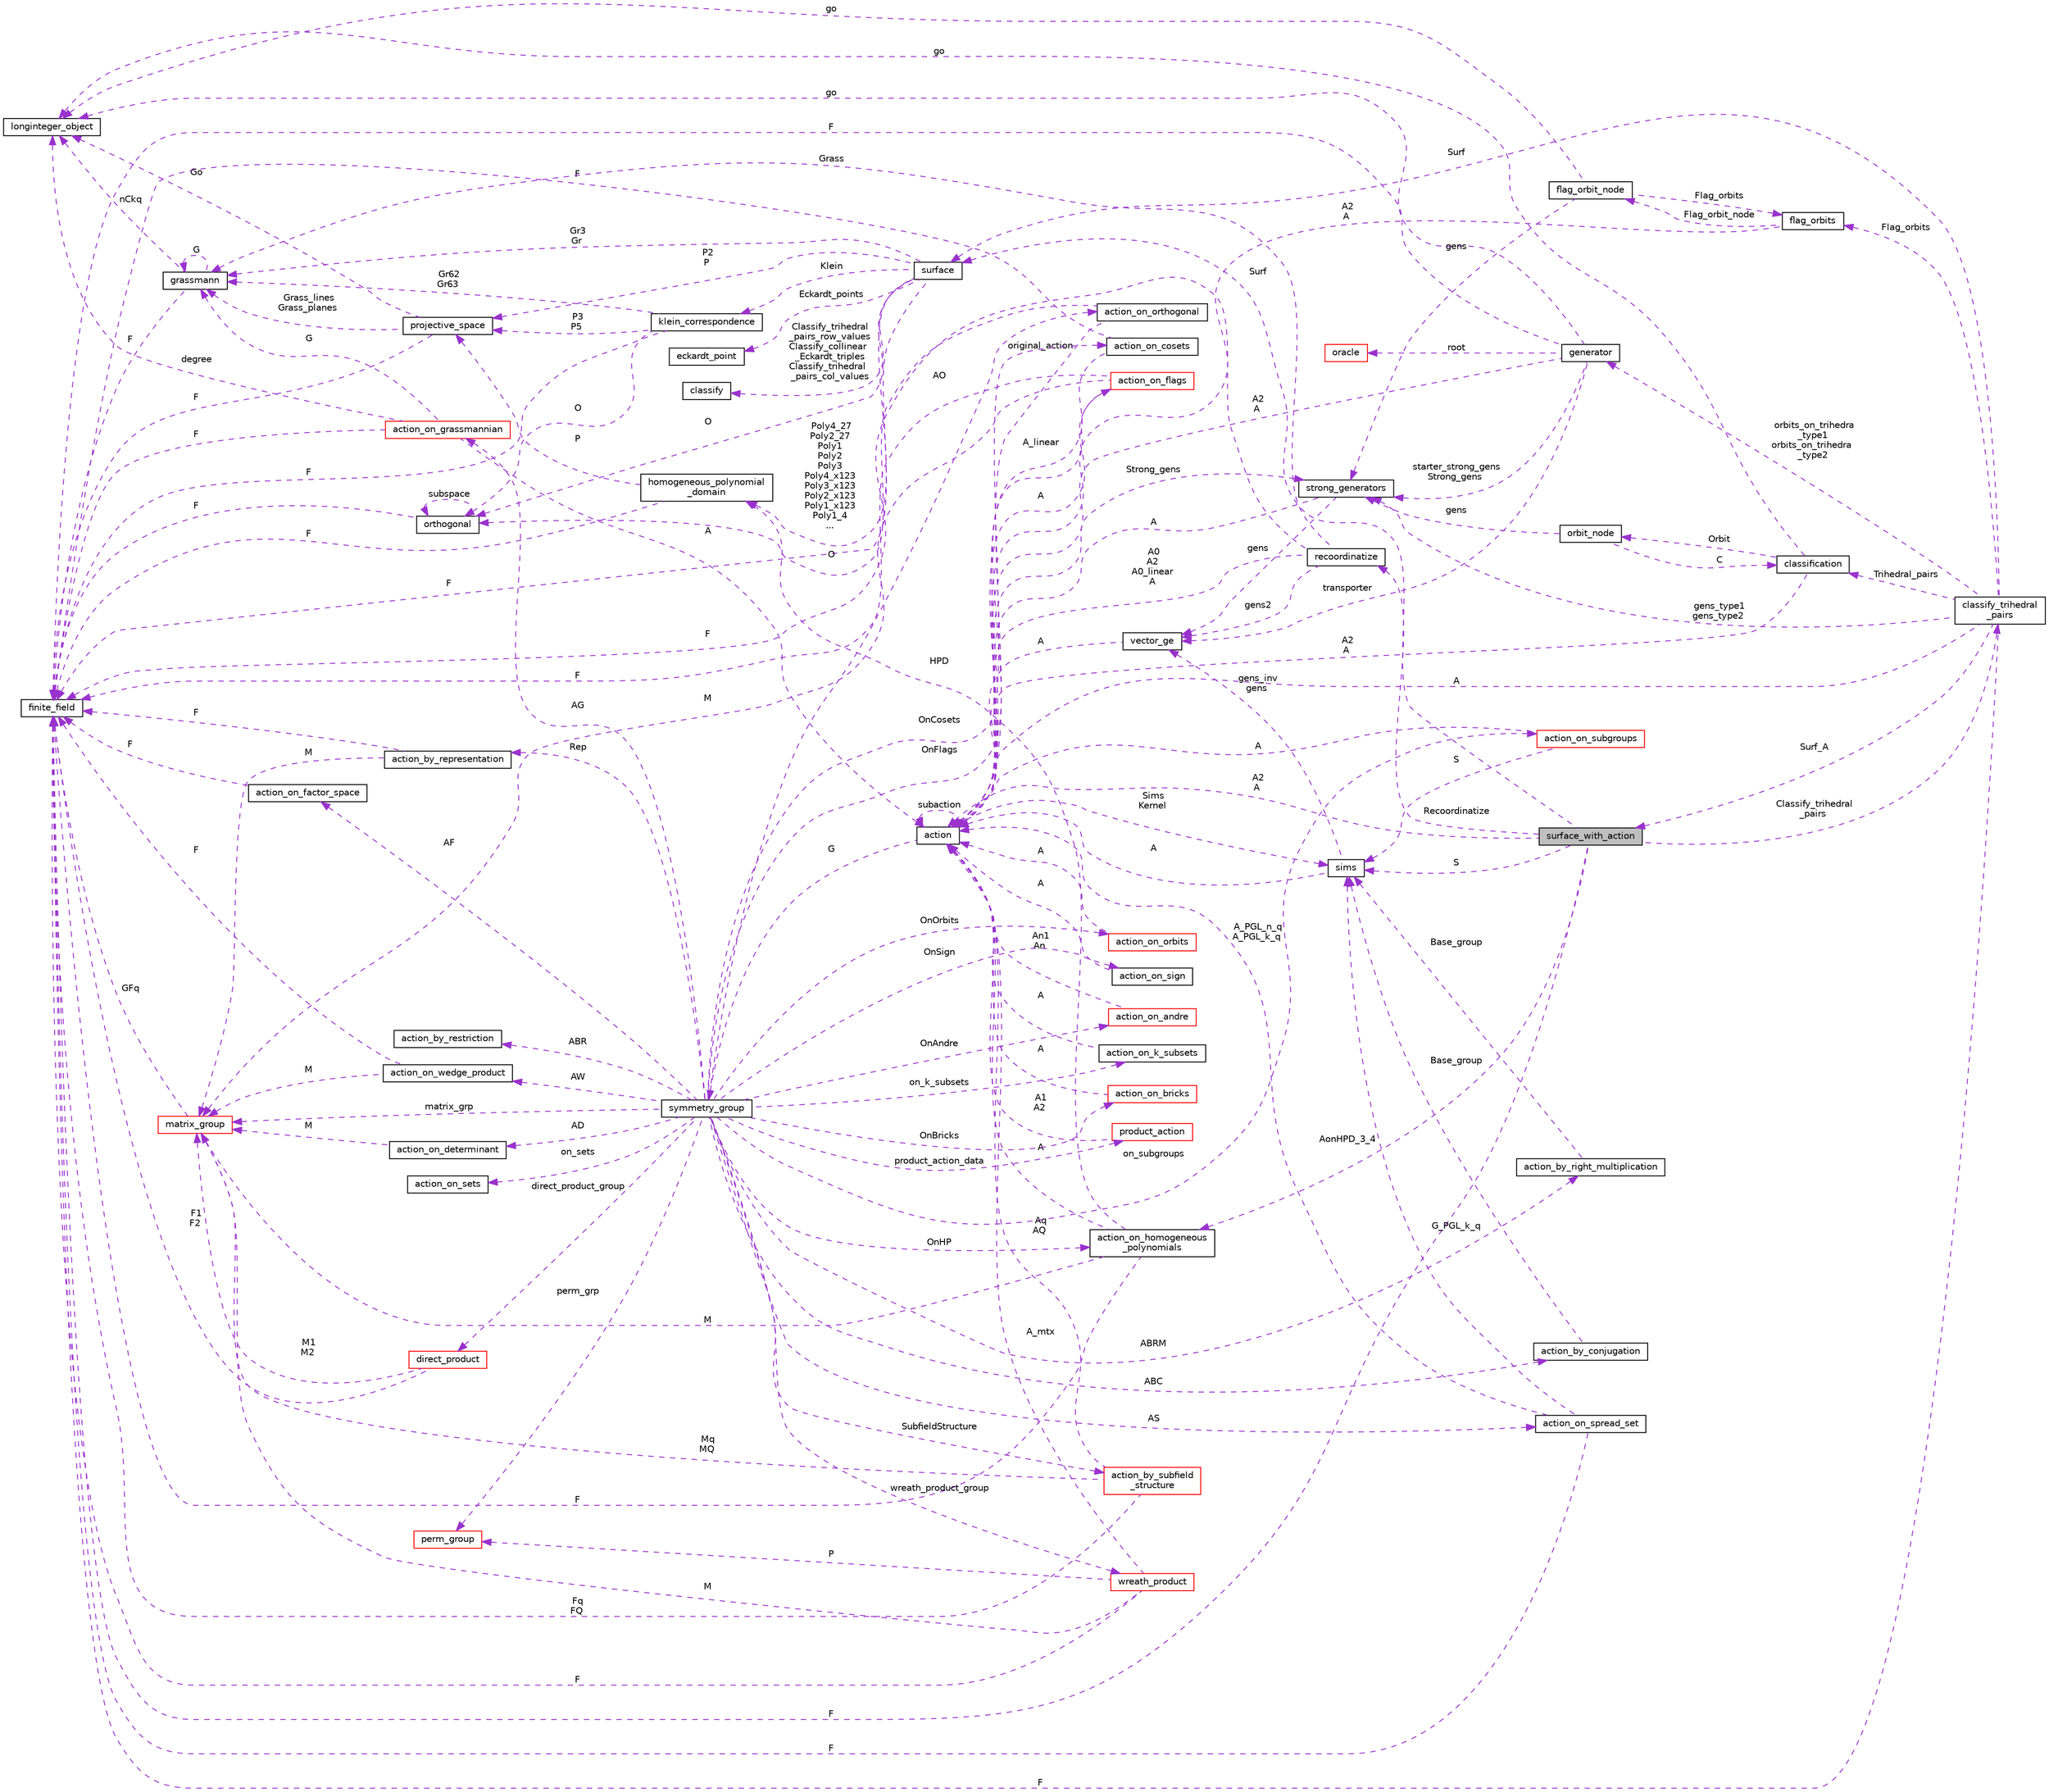 digraph "surface_with_action"
{
  edge [fontname="Helvetica",fontsize="10",labelfontname="Helvetica",labelfontsize="10"];
  node [fontname="Helvetica",fontsize="10",shape=record];
  rankdir="LR";
  Node1 [label="surface_with_action",height=0.2,width=0.4,color="black", fillcolor="grey75", style="filled", fontcolor="black"];
  Node2 -> Node1 [dir="back",color="darkorchid3",fontsize="10",style="dashed",label=" Classify_trihedral\l_pairs" ,fontname="Helvetica"];
  Node2 [label="classify_trihedral\l_pairs",height=0.2,width=0.4,color="black", fillcolor="white", style="filled",URL="$d1/d21/classclassify__trihedral__pairs.html"];
  Node3 -> Node2 [dir="back",color="darkorchid3",fontsize="10",style="dashed",label=" orbits_on_trihedra\l_type1\norbits_on_trihedra\l_type2" ,fontname="Helvetica"];
  Node3 [label="generator",height=0.2,width=0.4,color="black", fillcolor="white", style="filled",URL="$d7/d73/classgenerator.html"];
  Node4 -> Node3 [dir="back",color="darkorchid3",fontsize="10",style="dashed",label=" go" ,fontname="Helvetica"];
  Node4 [label="longinteger_object",height=0.2,width=0.4,color="black", fillcolor="white", style="filled",URL="$dd/d7e/classlonginteger__object.html"];
  Node5 -> Node3 [dir="back",color="darkorchid3",fontsize="10",style="dashed",label=" A2\nA" ,fontname="Helvetica"];
  Node5 [label="action",height=0.2,width=0.4,color="black", fillcolor="white", style="filled",URL="$d2/d86/classaction.html"];
  Node6 -> Node5 [dir="back",color="darkorchid3",fontsize="10",style="dashed",label=" G" ,fontname="Helvetica"];
  Node6 [label="symmetry_group",height=0.2,width=0.4,color="black", fillcolor="white", style="filled",URL="$dd/d3b/unionsymmetry__group.html"];
  Node7 -> Node6 [dir="back",color="darkorchid3",fontsize="10",style="dashed",label=" product_action_data" ,fontname="Helvetica"];
  Node7 [label="product_action",height=0.2,width=0.4,color="red", fillcolor="white", style="filled",URL="$d8/d74/classproduct__action.html"];
  Node5 -> Node7 [dir="back",color="darkorchid3",fontsize="10",style="dashed",label=" A1\nA2" ,fontname="Helvetica"];
  Node9 -> Node6 [dir="back",color="darkorchid3",fontsize="10",style="dashed",label=" ABR" ,fontname="Helvetica"];
  Node9 [label="action_by_restriction",height=0.2,width=0.4,color="black", fillcolor="white", style="filled",URL="$d1/d7e/classaction__by__restriction.html"];
  Node10 -> Node6 [dir="back",color="darkorchid3",fontsize="10",style="dashed",label=" OnFlags" ,fontname="Helvetica"];
  Node10 [label="action_on_flags",height=0.2,width=0.4,color="red", fillcolor="white", style="filled",URL="$dd/dc4/classaction__on__flags.html"];
  Node5 -> Node10 [dir="back",color="darkorchid3",fontsize="10",style="dashed",label=" A" ,fontname="Helvetica"];
  Node11 -> Node10 [dir="back",color="darkorchid3",fontsize="10",style="dashed",label=" M" ,fontname="Helvetica"];
  Node11 [label="matrix_group",height=0.2,width=0.4,color="red", fillcolor="white", style="filled",URL="$d3/ded/classmatrix__group.html"];
  Node13 -> Node11 [dir="back",color="darkorchid3",fontsize="10",style="dashed",label=" GFq" ,fontname="Helvetica"];
  Node13 [label="finite_field",height=0.2,width=0.4,color="black", fillcolor="white", style="filled",URL="$df/d5a/classfinite__field.html"];
  Node13 -> Node10 [dir="back",color="darkorchid3",fontsize="10",style="dashed",label=" F" ,fontname="Helvetica"];
  Node16 -> Node6 [dir="back",color="darkorchid3",fontsize="10",style="dashed",label=" AW" ,fontname="Helvetica"];
  Node16 [label="action_on_wedge_product",height=0.2,width=0.4,color="black", fillcolor="white", style="filled",URL="$d0/deb/classaction__on__wedge__product.html"];
  Node11 -> Node16 [dir="back",color="darkorchid3",fontsize="10",style="dashed",label=" M" ,fontname="Helvetica"];
  Node13 -> Node16 [dir="back",color="darkorchid3",fontsize="10",style="dashed",label=" F" ,fontname="Helvetica"];
  Node17 -> Node6 [dir="back",color="darkorchid3",fontsize="10",style="dashed",label=" AF" ,fontname="Helvetica"];
  Node17 [label="action_on_factor_space",height=0.2,width=0.4,color="black", fillcolor="white", style="filled",URL="$d5/d25/classaction__on__factor__space.html"];
  Node13 -> Node17 [dir="back",color="darkorchid3",fontsize="10",style="dashed",label=" F" ,fontname="Helvetica"];
  Node18 -> Node6 [dir="back",color="darkorchid3",fontsize="10",style="dashed",label=" OnCosets" ,fontname="Helvetica"];
  Node18 [label="action_on_cosets",height=0.2,width=0.4,color="black", fillcolor="white", style="filled",URL="$d3/d72/classaction__on__cosets.html"];
  Node5 -> Node18 [dir="back",color="darkorchid3",fontsize="10",style="dashed",label=" A_linear" ,fontname="Helvetica"];
  Node13 -> Node18 [dir="back",color="darkorchid3",fontsize="10",style="dashed",label=" F" ,fontname="Helvetica"];
  Node19 -> Node6 [dir="back",color="darkorchid3",fontsize="10",style="dashed",label=" AO" ,fontname="Helvetica"];
  Node19 [label="action_on_orthogonal",height=0.2,width=0.4,color="black", fillcolor="white", style="filled",URL="$dc/d87/classaction__on__orthogonal.html"];
  Node5 -> Node19 [dir="back",color="darkorchid3",fontsize="10",style="dashed",label=" original_action" ,fontname="Helvetica"];
  Node20 -> Node19 [dir="back",color="darkorchid3",fontsize="10",style="dashed",label=" O" ,fontname="Helvetica"];
  Node20 [label="orthogonal",height=0.2,width=0.4,color="black", fillcolor="white", style="filled",URL="$d7/daa/classorthogonal.html"];
  Node20 -> Node20 [dir="back",color="darkorchid3",fontsize="10",style="dashed",label=" subspace" ,fontname="Helvetica"];
  Node13 -> Node20 [dir="back",color="darkorchid3",fontsize="10",style="dashed",label=" F" ,fontname="Helvetica"];
  Node21 -> Node6 [dir="back",color="darkorchid3",fontsize="10",style="dashed",label=" AG" ,fontname="Helvetica"];
  Node21 [label="action_on_grassmannian",height=0.2,width=0.4,color="red", fillcolor="white", style="filled",URL="$d9/ddf/classaction__on__grassmannian.html"];
  Node4 -> Node21 [dir="back",color="darkorchid3",fontsize="10",style="dashed",label=" degree" ,fontname="Helvetica"];
  Node5 -> Node21 [dir="back",color="darkorchid3",fontsize="10",style="dashed",label=" A" ,fontname="Helvetica"];
  Node15 -> Node21 [dir="back",color="darkorchid3",fontsize="10",style="dashed",label=" G" ,fontname="Helvetica"];
  Node15 [label="grassmann",height=0.2,width=0.4,color="black", fillcolor="white", style="filled",URL="$df/d02/classgrassmann.html"];
  Node4 -> Node15 [dir="back",color="darkorchid3",fontsize="10",style="dashed",label=" nCkq" ,fontname="Helvetica"];
  Node15 -> Node15 [dir="back",color="darkorchid3",fontsize="10",style="dashed",label=" G" ,fontname="Helvetica"];
  Node13 -> Node15 [dir="back",color="darkorchid3",fontsize="10",style="dashed",label=" F" ,fontname="Helvetica"];
  Node13 -> Node21 [dir="back",color="darkorchid3",fontsize="10",style="dashed",label=" F" ,fontname="Helvetica"];
  Node23 -> Node6 [dir="back",color="darkorchid3",fontsize="10",style="dashed",label=" OnHP" ,fontname="Helvetica"];
  Node23 [label="action_on_homogeneous\l_polynomials",height=0.2,width=0.4,color="black", fillcolor="white", style="filled",URL="$d5/dd4/classaction__on__homogeneous__polynomials.html"];
  Node5 -> Node23 [dir="back",color="darkorchid3",fontsize="10",style="dashed",label=" A" ,fontname="Helvetica"];
  Node11 -> Node23 [dir="back",color="darkorchid3",fontsize="10",style="dashed",label=" M" ,fontname="Helvetica"];
  Node13 -> Node23 [dir="back",color="darkorchid3",fontsize="10",style="dashed",label=" F" ,fontname="Helvetica"];
  Node24 -> Node23 [dir="back",color="darkorchid3",fontsize="10",style="dashed",label=" HPD" ,fontname="Helvetica"];
  Node24 [label="homogeneous_polynomial\l_domain",height=0.2,width=0.4,color="black", fillcolor="white", style="filled",URL="$d2/da7/classhomogeneous__polynomial__domain.html"];
  Node25 -> Node24 [dir="back",color="darkorchid3",fontsize="10",style="dashed",label=" P" ,fontname="Helvetica"];
  Node25 [label="projective_space",height=0.2,width=0.4,color="black", fillcolor="white", style="filled",URL="$d2/d17/classprojective__space.html"];
  Node4 -> Node25 [dir="back",color="darkorchid3",fontsize="10",style="dashed",label=" Go" ,fontname="Helvetica"];
  Node13 -> Node25 [dir="back",color="darkorchid3",fontsize="10",style="dashed",label=" F" ,fontname="Helvetica"];
  Node15 -> Node25 [dir="back",color="darkorchid3",fontsize="10",style="dashed",label=" Grass_lines\nGrass_planes" ,fontname="Helvetica"];
  Node13 -> Node24 [dir="back",color="darkorchid3",fontsize="10",style="dashed",label=" F" ,fontname="Helvetica"];
  Node26 -> Node6 [dir="back",color="darkorchid3",fontsize="10",style="dashed",label=" OnOrbits" ,fontname="Helvetica"];
  Node26 [label="action_on_orbits",height=0.2,width=0.4,color="red", fillcolor="white", style="filled",URL="$da/d89/classaction__on__orbits.html"];
  Node5 -> Node26 [dir="back",color="darkorchid3",fontsize="10",style="dashed",label=" A" ,fontname="Helvetica"];
  Node29 -> Node6 [dir="back",color="darkorchid3",fontsize="10",style="dashed",label=" AD" ,fontname="Helvetica"];
  Node29 [label="action_on_determinant",height=0.2,width=0.4,color="black", fillcolor="white", style="filled",URL="$d4/d32/classaction__on__determinant.html"];
  Node11 -> Node29 [dir="back",color="darkorchid3",fontsize="10",style="dashed",label=" M" ,fontname="Helvetica"];
  Node30 -> Node6 [dir="back",color="darkorchid3",fontsize="10",style="dashed",label=" on_k_subsets" ,fontname="Helvetica"];
  Node30 [label="action_on_k_subsets",height=0.2,width=0.4,color="black", fillcolor="white", style="filled",URL="$d3/d04/classaction__on__k__subsets.html"];
  Node5 -> Node30 [dir="back",color="darkorchid3",fontsize="10",style="dashed",label=" A" ,fontname="Helvetica"];
  Node31 -> Node6 [dir="back",color="darkorchid3",fontsize="10",style="dashed",label=" wreath_product_group" ,fontname="Helvetica"];
  Node31 [label="wreath_product",height=0.2,width=0.4,color="red", fillcolor="white", style="filled",URL="$d8/dfa/classwreath__product.html"];
  Node5 -> Node31 [dir="back",color="darkorchid3",fontsize="10",style="dashed",label=" A_mtx" ,fontname="Helvetica"];
  Node11 -> Node31 [dir="back",color="darkorchid3",fontsize="10",style="dashed",label=" M" ,fontname="Helvetica"];
  Node32 -> Node31 [dir="back",color="darkorchid3",fontsize="10",style="dashed",label=" P" ,fontname="Helvetica"];
  Node32 [label="perm_group",height=0.2,width=0.4,color="red", fillcolor="white", style="filled",URL="$df/d0a/classperm__group.html"];
  Node13 -> Node31 [dir="back",color="darkorchid3",fontsize="10",style="dashed",label=" F" ,fontname="Helvetica"];
  Node33 -> Node6 [dir="back",color="darkorchid3",fontsize="10",style="dashed",label=" on_subgroups" ,fontname="Helvetica"];
  Node33 [label="action_on_subgroups",height=0.2,width=0.4,color="red", fillcolor="white", style="filled",URL="$d6/da4/classaction__on__subgroups.html"];
  Node5 -> Node33 [dir="back",color="darkorchid3",fontsize="10",style="dashed",label=" A" ,fontname="Helvetica"];
  Node35 -> Node33 [dir="back",color="darkorchid3",fontsize="10",style="dashed",label=" S" ,fontname="Helvetica"];
  Node35 [label="sims",height=0.2,width=0.4,color="black", fillcolor="white", style="filled",URL="$d9/df3/classsims.html"];
  Node5 -> Node35 [dir="back",color="darkorchid3",fontsize="10",style="dashed",label=" A" ,fontname="Helvetica"];
  Node28 -> Node35 [dir="back",color="darkorchid3",fontsize="10",style="dashed",label=" gens_inv\ngens" ,fontname="Helvetica"];
  Node28 [label="vector_ge",height=0.2,width=0.4,color="black", fillcolor="white", style="filled",URL="$d4/d6e/classvector__ge.html"];
  Node5 -> Node28 [dir="back",color="darkorchid3",fontsize="10",style="dashed",label=" A" ,fontname="Helvetica"];
  Node11 -> Node6 [dir="back",color="darkorchid3",fontsize="10",style="dashed",label=" matrix_grp" ,fontname="Helvetica"];
  Node36 -> Node6 [dir="back",color="darkorchid3",fontsize="10",style="dashed",label=" ABRM" ,fontname="Helvetica"];
  Node36 [label="action_by_right_multiplication",height=0.2,width=0.4,color="black", fillcolor="white", style="filled",URL="$d5/daa/classaction__by__right__multiplication.html"];
  Node35 -> Node36 [dir="back",color="darkorchid3",fontsize="10",style="dashed",label=" Base_group" ,fontname="Helvetica"];
  Node37 -> Node6 [dir="back",color="darkorchid3",fontsize="10",style="dashed",label=" direct_product_group" ,fontname="Helvetica"];
  Node37 [label="direct_product",height=0.2,width=0.4,color="red", fillcolor="white", style="filled",URL="$dc/daf/classdirect__product.html"];
  Node11 -> Node37 [dir="back",color="darkorchid3",fontsize="10",style="dashed",label=" M1\nM2" ,fontname="Helvetica"];
  Node13 -> Node37 [dir="back",color="darkorchid3",fontsize="10",style="dashed",label=" F1\nF2" ,fontname="Helvetica"];
  Node38 -> Node6 [dir="back",color="darkorchid3",fontsize="10",style="dashed",label=" OnBricks" ,fontname="Helvetica"];
  Node38 [label="action_on_bricks",height=0.2,width=0.4,color="red", fillcolor="white", style="filled",URL="$de/d56/classaction__on__bricks.html"];
  Node5 -> Node38 [dir="back",color="darkorchid3",fontsize="10",style="dashed",label=" A" ,fontname="Helvetica"];
  Node40 -> Node6 [dir="back",color="darkorchid3",fontsize="10",style="dashed",label=" ABC" ,fontname="Helvetica"];
  Node40 [label="action_by_conjugation",height=0.2,width=0.4,color="black", fillcolor="white", style="filled",URL="$d3/dda/classaction__by__conjugation.html"];
  Node35 -> Node40 [dir="back",color="darkorchid3",fontsize="10",style="dashed",label=" Base_group" ,fontname="Helvetica"];
  Node41 -> Node6 [dir="back",color="darkorchid3",fontsize="10",style="dashed",label=" OnSign" ,fontname="Helvetica"];
  Node41 [label="action_on_sign",height=0.2,width=0.4,color="black", fillcolor="white", style="filled",URL="$da/d06/classaction__on__sign.html"];
  Node5 -> Node41 [dir="back",color="darkorchid3",fontsize="10",style="dashed",label=" A" ,fontname="Helvetica"];
  Node42 -> Node6 [dir="back",color="darkorchid3",fontsize="10",style="dashed",label=" SubfieldStructure" ,fontname="Helvetica"];
  Node42 [label="action_by_subfield\l_structure",height=0.2,width=0.4,color="red", fillcolor="white", style="filled",URL="$dd/d67/classaction__by__subfield__structure.html"];
  Node5 -> Node42 [dir="back",color="darkorchid3",fontsize="10",style="dashed",label=" Aq\nAQ" ,fontname="Helvetica"];
  Node11 -> Node42 [dir="back",color="darkorchid3",fontsize="10",style="dashed",label=" Mq\nMQ" ,fontname="Helvetica"];
  Node13 -> Node42 [dir="back",color="darkorchid3",fontsize="10",style="dashed",label=" Fq\nFQ" ,fontname="Helvetica"];
  Node44 -> Node6 [dir="back",color="darkorchid3",fontsize="10",style="dashed",label=" on_sets" ,fontname="Helvetica"];
  Node44 [label="action_on_sets",height=0.2,width=0.4,color="black", fillcolor="white", style="filled",URL="$da/d37/classaction__on__sets.html"];
  Node32 -> Node6 [dir="back",color="darkorchid3",fontsize="10",style="dashed",label=" perm_grp" ,fontname="Helvetica"];
  Node45 -> Node6 [dir="back",color="darkorchid3",fontsize="10",style="dashed",label=" Rep" ,fontname="Helvetica"];
  Node45 [label="action_by_representation",height=0.2,width=0.4,color="black", fillcolor="white", style="filled",URL="$d1/d9d/classaction__by__representation.html"];
  Node11 -> Node45 [dir="back",color="darkorchid3",fontsize="10",style="dashed",label=" M" ,fontname="Helvetica"];
  Node13 -> Node45 [dir="back",color="darkorchid3",fontsize="10",style="dashed",label=" F" ,fontname="Helvetica"];
  Node46 -> Node6 [dir="back",color="darkorchid3",fontsize="10",style="dashed",label=" AS" ,fontname="Helvetica"];
  Node46 [label="action_on_spread_set",height=0.2,width=0.4,color="black", fillcolor="white", style="filled",URL="$d2/d7a/classaction__on__spread__set.html"];
  Node5 -> Node46 [dir="back",color="darkorchid3",fontsize="10",style="dashed",label=" A_PGL_n_q\nA_PGL_k_q" ,fontname="Helvetica"];
  Node35 -> Node46 [dir="back",color="darkorchid3",fontsize="10",style="dashed",label=" G_PGL_k_q" ,fontname="Helvetica"];
  Node13 -> Node46 [dir="back",color="darkorchid3",fontsize="10",style="dashed",label=" F" ,fontname="Helvetica"];
  Node47 -> Node6 [dir="back",color="darkorchid3",fontsize="10",style="dashed",label=" OnAndre" ,fontname="Helvetica"];
  Node47 [label="action_on_andre",height=0.2,width=0.4,color="red", fillcolor="white", style="filled",URL="$da/d32/classaction__on__andre.html"];
  Node5 -> Node47 [dir="back",color="darkorchid3",fontsize="10",style="dashed",label=" An1\nAn" ,fontname="Helvetica"];
  Node5 -> Node5 [dir="back",color="darkorchid3",fontsize="10",style="dashed",label=" subaction" ,fontname="Helvetica"];
  Node49 -> Node5 [dir="back",color="darkorchid3",fontsize="10",style="dashed",label=" Strong_gens" ,fontname="Helvetica"];
  Node49 [label="strong_generators",height=0.2,width=0.4,color="black", fillcolor="white", style="filled",URL="$dc/d09/classstrong__generators.html"];
  Node5 -> Node49 [dir="back",color="darkorchid3",fontsize="10",style="dashed",label=" A" ,fontname="Helvetica"];
  Node28 -> Node49 [dir="back",color="darkorchid3",fontsize="10",style="dashed",label=" gens" ,fontname="Helvetica"];
  Node35 -> Node5 [dir="back",color="darkorchid3",fontsize="10",style="dashed",label=" Sims\nKernel" ,fontname="Helvetica"];
  Node28 -> Node3 [dir="back",color="darkorchid3",fontsize="10",style="dashed",label=" transporter" ,fontname="Helvetica"];
  Node49 -> Node3 [dir="back",color="darkorchid3",fontsize="10",style="dashed",label=" starter_strong_gens\nStrong_gens" ,fontname="Helvetica"];
  Node13 -> Node3 [dir="back",color="darkorchid3",fontsize="10",style="dashed",label=" F" ,fontname="Helvetica"];
  Node50 -> Node3 [dir="back",color="darkorchid3",fontsize="10",style="dashed",label=" root" ,fontname="Helvetica"];
  Node50 [label="oracle",height=0.2,width=0.4,color="red", fillcolor="white", style="filled",URL="$d7/da7/classoracle.html"];
  Node52 -> Node2 [dir="back",color="darkorchid3",fontsize="10",style="dashed",label=" Flag_orbits" ,fontname="Helvetica"];
  Node52 [label="flag_orbits",height=0.2,width=0.4,color="black", fillcolor="white", style="filled",URL="$d4/d77/classflag__orbits.html"];
  Node53 -> Node52 [dir="back",color="darkorchid3",fontsize="10",style="dashed",label=" Flag_orbit_node" ,fontname="Helvetica"];
  Node53 [label="flag_orbit_node",height=0.2,width=0.4,color="black", fillcolor="white", style="filled",URL="$df/dd1/classflag__orbit__node.html"];
  Node4 -> Node53 [dir="back",color="darkorchid3",fontsize="10",style="dashed",label=" go" ,fontname="Helvetica"];
  Node52 -> Node53 [dir="back",color="darkorchid3",fontsize="10",style="dashed",label=" Flag_orbits" ,fontname="Helvetica"];
  Node49 -> Node53 [dir="back",color="darkorchid3",fontsize="10",style="dashed",label=" gens" ,fontname="Helvetica"];
  Node5 -> Node52 [dir="back",color="darkorchid3",fontsize="10",style="dashed",label=" A2\nA" ,fontname="Helvetica"];
  Node5 -> Node2 [dir="back",color="darkorchid3",fontsize="10",style="dashed",label=" A" ,fontname="Helvetica"];
  Node54 -> Node2 [dir="back",color="darkorchid3",fontsize="10",style="dashed",label=" Surf" ,fontname="Helvetica"];
  Node54 [label="surface",height=0.2,width=0.4,color="black", fillcolor="white", style="filled",URL="$d5/d88/classsurface.html"];
  Node55 -> Node54 [dir="back",color="darkorchid3",fontsize="10",style="dashed",label=" Classify_trihedral\l_pairs_row_values\nClassify_collinear\l_Eckardt_triples\nClassify_trihedral\l_pairs_col_values" ,fontname="Helvetica"];
  Node55 [label="classify",height=0.2,width=0.4,color="black", fillcolor="white", style="filled",URL="$d9/d43/classclassify.html"];
  Node56 -> Node54 [dir="back",color="darkorchid3",fontsize="10",style="dashed",label=" Eckardt_points" ,fontname="Helvetica"];
  Node56 [label="eckardt_point",height=0.2,width=0.4,color="black", fillcolor="white", style="filled",URL="$d6/d2e/classeckardt__point.html"];
  Node20 -> Node54 [dir="back",color="darkorchid3",fontsize="10",style="dashed",label=" O" ,fontname="Helvetica"];
  Node25 -> Node54 [dir="back",color="darkorchid3",fontsize="10",style="dashed",label=" P2\nP" ,fontname="Helvetica"];
  Node57 -> Node54 [dir="back",color="darkorchid3",fontsize="10",style="dashed",label=" Klein" ,fontname="Helvetica"];
  Node57 [label="klein_correspondence",height=0.2,width=0.4,color="black", fillcolor="white", style="filled",URL="$d7/d99/classklein__correspondence.html"];
  Node20 -> Node57 [dir="back",color="darkorchid3",fontsize="10",style="dashed",label=" O" ,fontname="Helvetica"];
  Node25 -> Node57 [dir="back",color="darkorchid3",fontsize="10",style="dashed",label=" P3\nP5" ,fontname="Helvetica"];
  Node15 -> Node57 [dir="back",color="darkorchid3",fontsize="10",style="dashed",label=" Gr62\nGr63" ,fontname="Helvetica"];
  Node13 -> Node57 [dir="back",color="darkorchid3",fontsize="10",style="dashed",label=" F" ,fontname="Helvetica"];
  Node15 -> Node54 [dir="back",color="darkorchid3",fontsize="10",style="dashed",label=" Gr3\nGr" ,fontname="Helvetica"];
  Node13 -> Node54 [dir="back",color="darkorchid3",fontsize="10",style="dashed",label=" F" ,fontname="Helvetica"];
  Node24 -> Node54 [dir="back",color="darkorchid3",fontsize="10",style="dashed",label=" Poly4_27\nPoly2_27\nPoly1\nPoly2\nPoly3\nPoly4_x123\nPoly3_x123\nPoly2_x123\nPoly1_x123\nPoly1_4\n..." ,fontname="Helvetica"];
  Node58 -> Node2 [dir="back",color="darkorchid3",fontsize="10",style="dashed",label=" Trihedral_pairs" ,fontname="Helvetica"];
  Node58 [label="classification",height=0.2,width=0.4,color="black", fillcolor="white", style="filled",URL="$d0/dff/classclassification.html"];
  Node4 -> Node58 [dir="back",color="darkorchid3",fontsize="10",style="dashed",label=" go" ,fontname="Helvetica"];
  Node59 -> Node58 [dir="back",color="darkorchid3",fontsize="10",style="dashed",label=" Orbit" ,fontname="Helvetica"];
  Node59 [label="orbit_node",height=0.2,width=0.4,color="black", fillcolor="white", style="filled",URL="$de/df0/classorbit__node.html"];
  Node49 -> Node59 [dir="back",color="darkorchid3",fontsize="10",style="dashed",label=" gens" ,fontname="Helvetica"];
  Node58 -> Node59 [dir="back",color="darkorchid3",fontsize="10",style="dashed",label=" C" ,fontname="Helvetica"];
  Node5 -> Node58 [dir="back",color="darkorchid3",fontsize="10",style="dashed",label=" A2\nA" ,fontname="Helvetica"];
  Node49 -> Node2 [dir="back",color="darkorchid3",fontsize="10",style="dashed",label=" gens_type1\ngens_type2" ,fontname="Helvetica"];
  Node1 -> Node2 [dir="back",color="darkorchid3",fontsize="10",style="dashed",label=" Surf_A" ,fontname="Helvetica"];
  Node13 -> Node2 [dir="back",color="darkorchid3",fontsize="10",style="dashed",label=" F" ,fontname="Helvetica"];
  Node5 -> Node1 [dir="back",color="darkorchid3",fontsize="10",style="dashed",label=" A2\nA" ,fontname="Helvetica"];
  Node23 -> Node1 [dir="back",color="darkorchid3",fontsize="10",style="dashed",label=" AonHPD_3_4" ,fontname="Helvetica"];
  Node54 -> Node1 [dir="back",color="darkorchid3",fontsize="10",style="dashed",label=" Surf" ,fontname="Helvetica"];
  Node60 -> Node1 [dir="back",color="darkorchid3",fontsize="10",style="dashed",label=" Recoordinatize" ,fontname="Helvetica"];
  Node60 [label="recoordinatize",height=0.2,width=0.4,color="black", fillcolor="white", style="filled",URL="$d3/d3c/classrecoordinatize.html"];
  Node5 -> Node60 [dir="back",color="darkorchid3",fontsize="10",style="dashed",label=" A0\nA2\nA0_linear\nA" ,fontname="Helvetica"];
  Node28 -> Node60 [dir="back",color="darkorchid3",fontsize="10",style="dashed",label=" gens2" ,fontname="Helvetica"];
  Node13 -> Node60 [dir="back",color="darkorchid3",fontsize="10",style="dashed",label=" F" ,fontname="Helvetica"];
  Node15 -> Node60 [dir="back",color="darkorchid3",fontsize="10",style="dashed",label=" Grass" ,fontname="Helvetica"];
  Node35 -> Node1 [dir="back",color="darkorchid3",fontsize="10",style="dashed",label=" S" ,fontname="Helvetica"];
  Node13 -> Node1 [dir="back",color="darkorchid3",fontsize="10",style="dashed",label=" F" ,fontname="Helvetica"];
}
